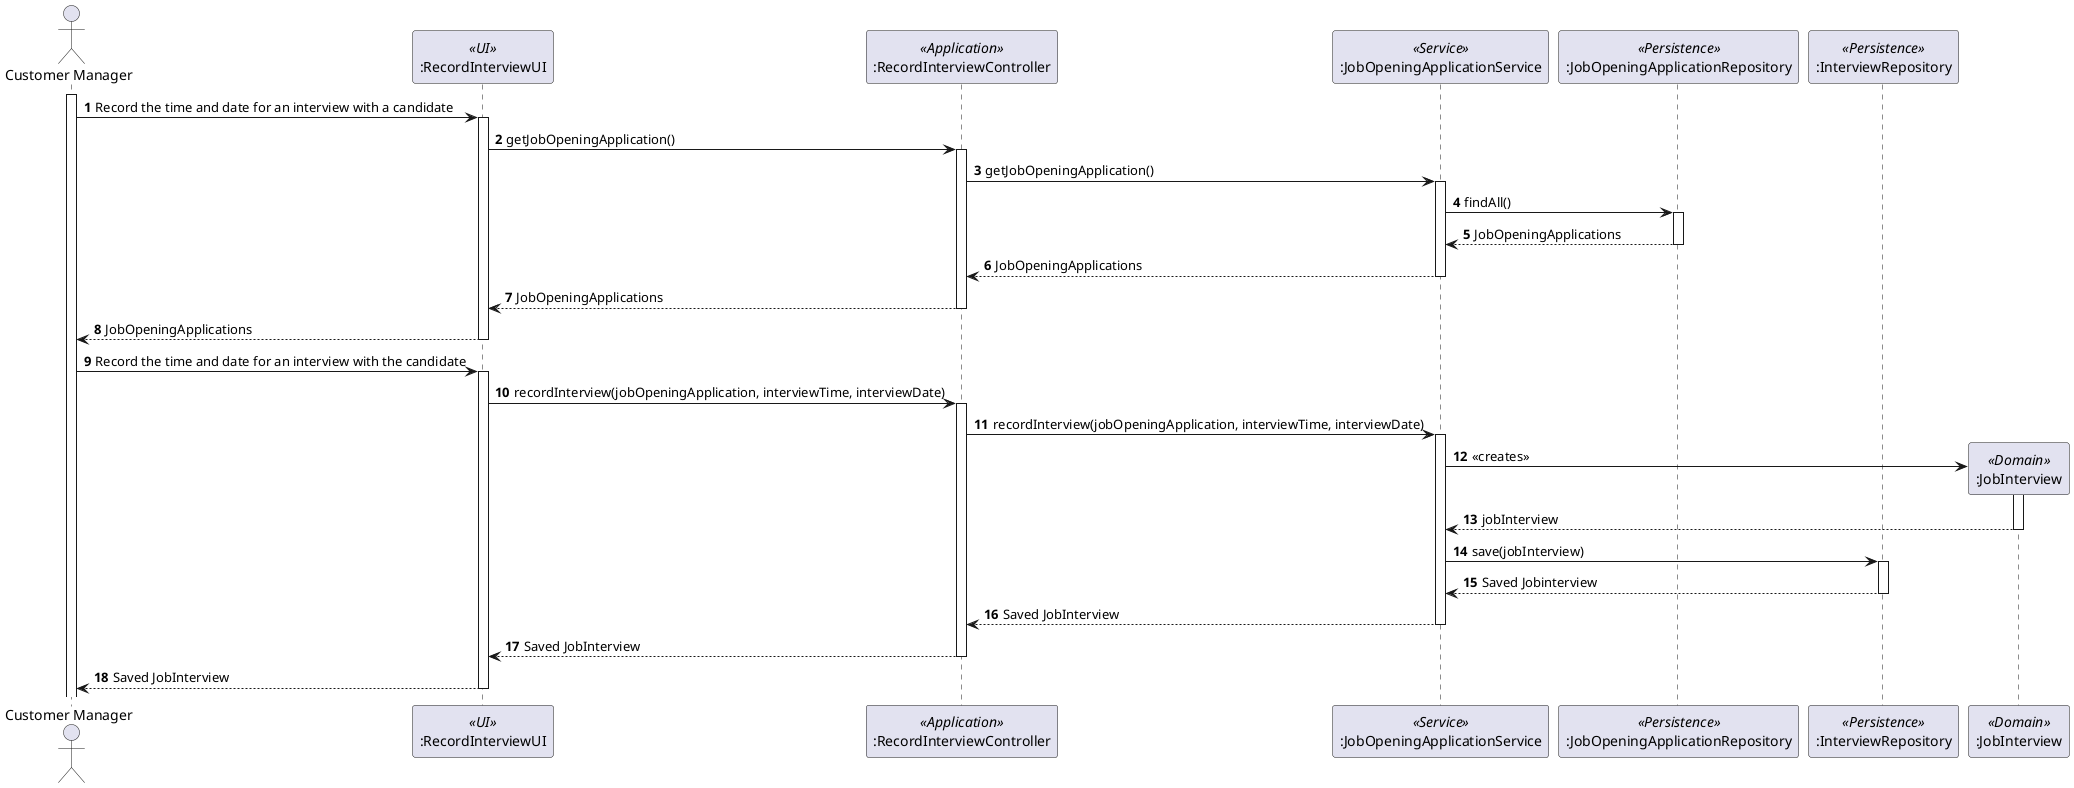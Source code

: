 @startuml

actor "Customer Manager" as Agent
participant ":RecordInterviewUI" as ui <<UI>>
participant ":RecordInterviewController" as ctrl <<Application>>
participant ":JobOpeningApplicationService" as jobApServ <<Service>>
participant ":JobOpeningApplicationRepository" as jobRepo <<Persistence>>
'participant ":ApplicationService" as appServ <<Service>>
participant ":InterviewRepository" as intRepo <<Persistence>>
'participant "app:JobOpeningApplication" as app <<Domain>>
participant ":JobInterview" as interview <<Domain>>


autonumber

activate Agent

Agent -> ui: Record the time and date for an interview with a candidate
activate ui

ui -> ctrl: getJobOpeningApplication()



activate ctrl

ctrl -> jobApServ: getJobOpeningApplication()

activate jobApServ

jobApServ -> jobRepo: findAll()
activate jobRepo

jobRepo --> jobApServ: JobOpeningApplications

deactivate jobRepo


jobApServ --> ctrl: JobOpeningApplications
deactivate jobApServ


ctrl --> ui: JobOpeningApplications
deactivate ctrl


ui --> Agent: JobOpeningApplications
deactivate ui



Agent -> ui: Record the time and date for an interview with the candidate
activate ui

ui -> ctrl: recordInterview(jobOpeningApplication, interviewTime, interviewDate)

activate ctrl

ctrl -> jobApServ: recordInterview(jobOpeningApplication, interviewTime, interviewDate)

activate jobApServ
jobApServ -> interview** : «creates»
activate interview

interview --> jobApServ: jobInterview

deactivate interview

jobApServ -> intRepo: save(jobInterview)

activate intRepo

intRepo --> jobApServ: Saved Jobinterview
deactivate intRepo





deactivate intRepo


jobApServ --> ctrl: Saved JobInterview
deactivate jobApServ


ctrl --> ui: Saved JobInterview
deactivate ctrl

ui --> Agent: Saved JobInterview

deactivate ui






@enduml